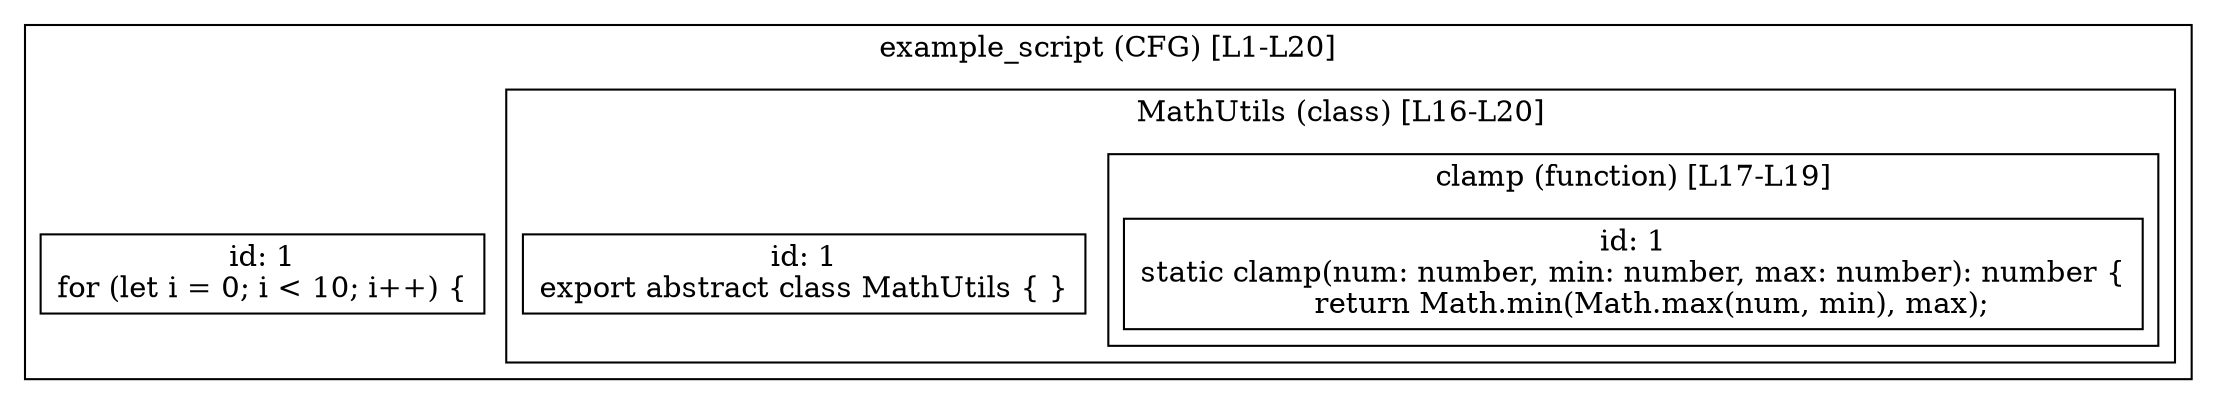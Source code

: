 digraph "49.ts" {
  subgraph "cluster_1" {
    label="example_script (CFG) [L1-L20]";
    node_1_1 [label="id: 1\nfor (let i = 0; i < 10; i++) {", shape=box];
  subgraph "cluster_2" {
    label="MathUtils (class) [L16-L20]";
    node_2_1 [label="id: 1\nexport abstract class MathUtils { }", shape=box];
  subgraph "cluster_3" {
    label="clamp (function) [L17-L19]";
    node_3_1 [label="id: 1\nstatic clamp(num: number, min: number, max: number): number {
    return Math.min(Math.max(num, min), max);", shape=box];
  }
  }
  }
}